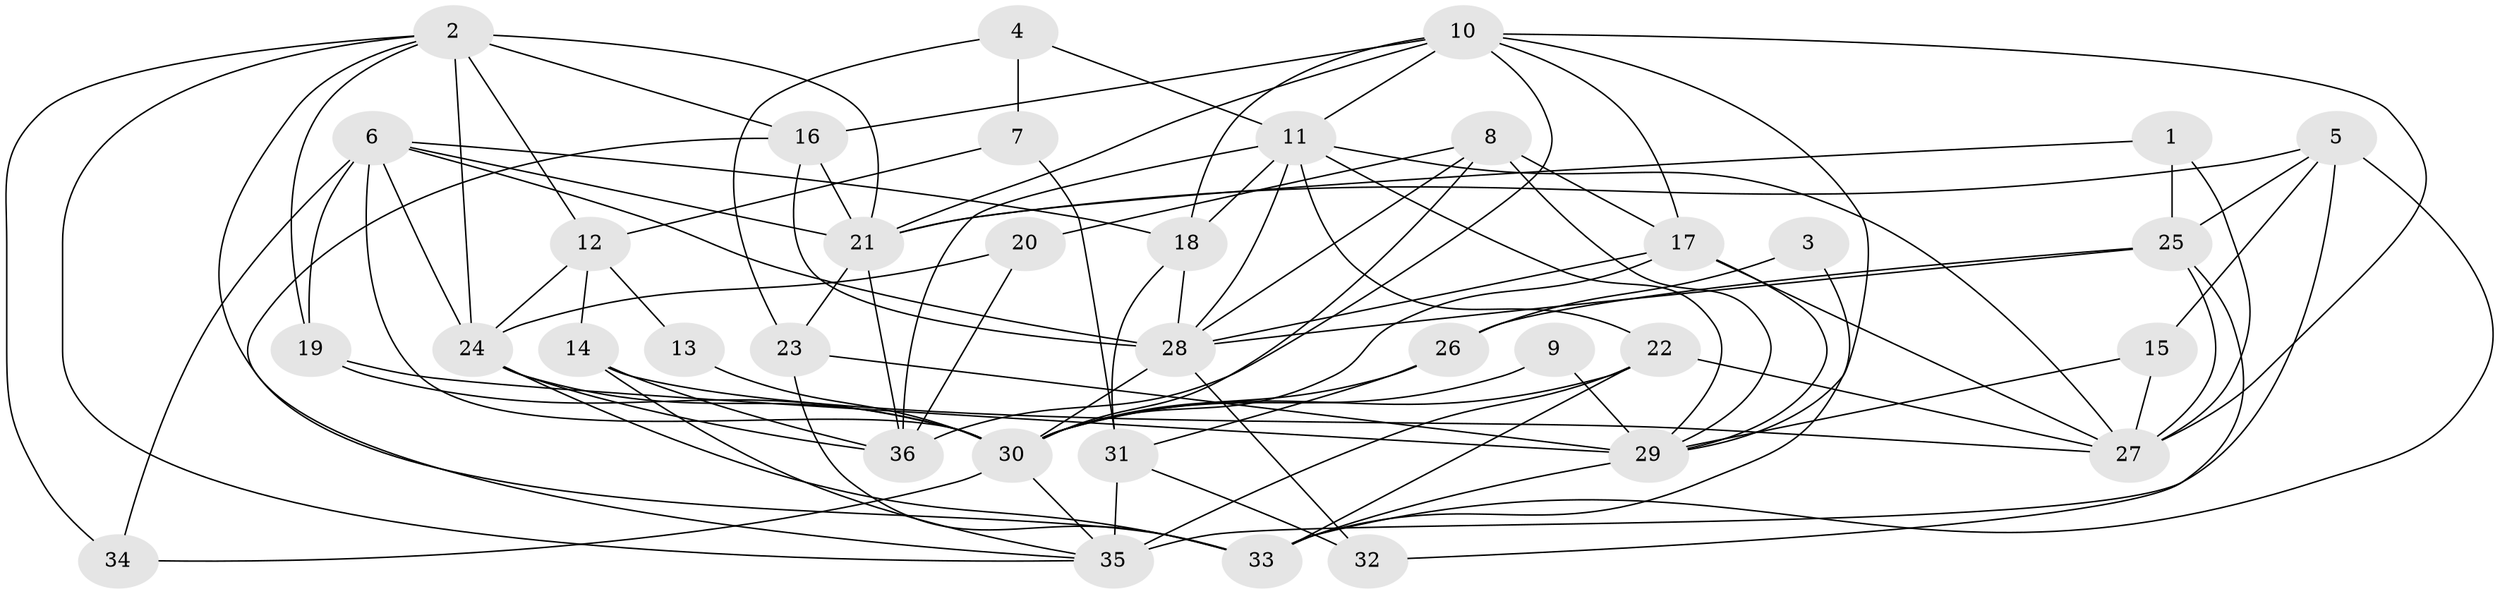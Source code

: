 // original degree distribution, {6: 0.06944444444444445, 4: 0.2638888888888889, 7: 0.013888888888888888, 5: 0.20833333333333334, 2: 0.08333333333333333, 3: 0.3333333333333333, 8: 0.027777777777777776}
// Generated by graph-tools (version 1.1) at 2025/26/03/09/25 03:26:18]
// undirected, 36 vertices, 97 edges
graph export_dot {
graph [start="1"]
  node [color=gray90,style=filled];
  1;
  2;
  3;
  4;
  5;
  6;
  7;
  8;
  9;
  10;
  11;
  12;
  13;
  14;
  15;
  16;
  17;
  18;
  19;
  20;
  21;
  22;
  23;
  24;
  25;
  26;
  27;
  28;
  29;
  30;
  31;
  32;
  33;
  34;
  35;
  36;
  1 -- 21 [weight=1.0];
  1 -- 25 [weight=1.0];
  1 -- 27 [weight=1.0];
  2 -- 12 [weight=2.0];
  2 -- 16 [weight=1.0];
  2 -- 19 [weight=1.0];
  2 -- 21 [weight=1.0];
  2 -- 24 [weight=1.0];
  2 -- 33 [weight=1.0];
  2 -- 34 [weight=1.0];
  2 -- 35 [weight=1.0];
  3 -- 26 [weight=1.0];
  3 -- 33 [weight=1.0];
  4 -- 7 [weight=2.0];
  4 -- 11 [weight=1.0];
  4 -- 23 [weight=1.0];
  5 -- 15 [weight=1.0];
  5 -- 21 [weight=1.0];
  5 -- 25 [weight=1.0];
  5 -- 33 [weight=1.0];
  5 -- 35 [weight=1.0];
  6 -- 18 [weight=1.0];
  6 -- 19 [weight=1.0];
  6 -- 21 [weight=1.0];
  6 -- 24 [weight=1.0];
  6 -- 28 [weight=1.0];
  6 -- 30 [weight=1.0];
  6 -- 34 [weight=1.0];
  7 -- 12 [weight=1.0];
  7 -- 31 [weight=1.0];
  8 -- 17 [weight=1.0];
  8 -- 20 [weight=1.0];
  8 -- 28 [weight=1.0];
  8 -- 29 [weight=1.0];
  8 -- 30 [weight=1.0];
  9 -- 29 [weight=2.0];
  9 -- 30 [weight=1.0];
  10 -- 11 [weight=1.0];
  10 -- 16 [weight=1.0];
  10 -- 17 [weight=1.0];
  10 -- 18 [weight=1.0];
  10 -- 21 [weight=1.0];
  10 -- 27 [weight=1.0];
  10 -- 29 [weight=1.0];
  10 -- 36 [weight=1.0];
  11 -- 18 [weight=1.0];
  11 -- 22 [weight=1.0];
  11 -- 27 [weight=1.0];
  11 -- 28 [weight=1.0];
  11 -- 29 [weight=1.0];
  11 -- 36 [weight=1.0];
  12 -- 13 [weight=1.0];
  12 -- 14 [weight=1.0];
  12 -- 24 [weight=1.0];
  13 -- 30 [weight=1.0];
  14 -- 27 [weight=1.0];
  14 -- 35 [weight=1.0];
  14 -- 36 [weight=1.0];
  15 -- 27 [weight=1.0];
  15 -- 29 [weight=1.0];
  16 -- 21 [weight=1.0];
  16 -- 28 [weight=1.0];
  16 -- 35 [weight=1.0];
  17 -- 27 [weight=1.0];
  17 -- 28 [weight=2.0];
  17 -- 29 [weight=1.0];
  17 -- 30 [weight=1.0];
  18 -- 28 [weight=1.0];
  18 -- 31 [weight=1.0];
  19 -- 29 [weight=1.0];
  19 -- 30 [weight=2.0];
  20 -- 24 [weight=1.0];
  20 -- 36 [weight=1.0];
  21 -- 23 [weight=1.0];
  21 -- 36 [weight=1.0];
  22 -- 27 [weight=1.0];
  22 -- 30 [weight=1.0];
  22 -- 33 [weight=1.0];
  22 -- 35 [weight=1.0];
  23 -- 29 [weight=1.0];
  23 -- 33 [weight=1.0];
  24 -- 30 [weight=1.0];
  24 -- 33 [weight=1.0];
  24 -- 36 [weight=1.0];
  25 -- 26 [weight=1.0];
  25 -- 27 [weight=1.0];
  25 -- 28 [weight=2.0];
  25 -- 32 [weight=1.0];
  26 -- 30 [weight=1.0];
  26 -- 31 [weight=2.0];
  28 -- 30 [weight=1.0];
  28 -- 32 [weight=1.0];
  29 -- 33 [weight=1.0];
  30 -- 34 [weight=1.0];
  30 -- 35 [weight=1.0];
  31 -- 32 [weight=1.0];
  31 -- 35 [weight=2.0];
}
